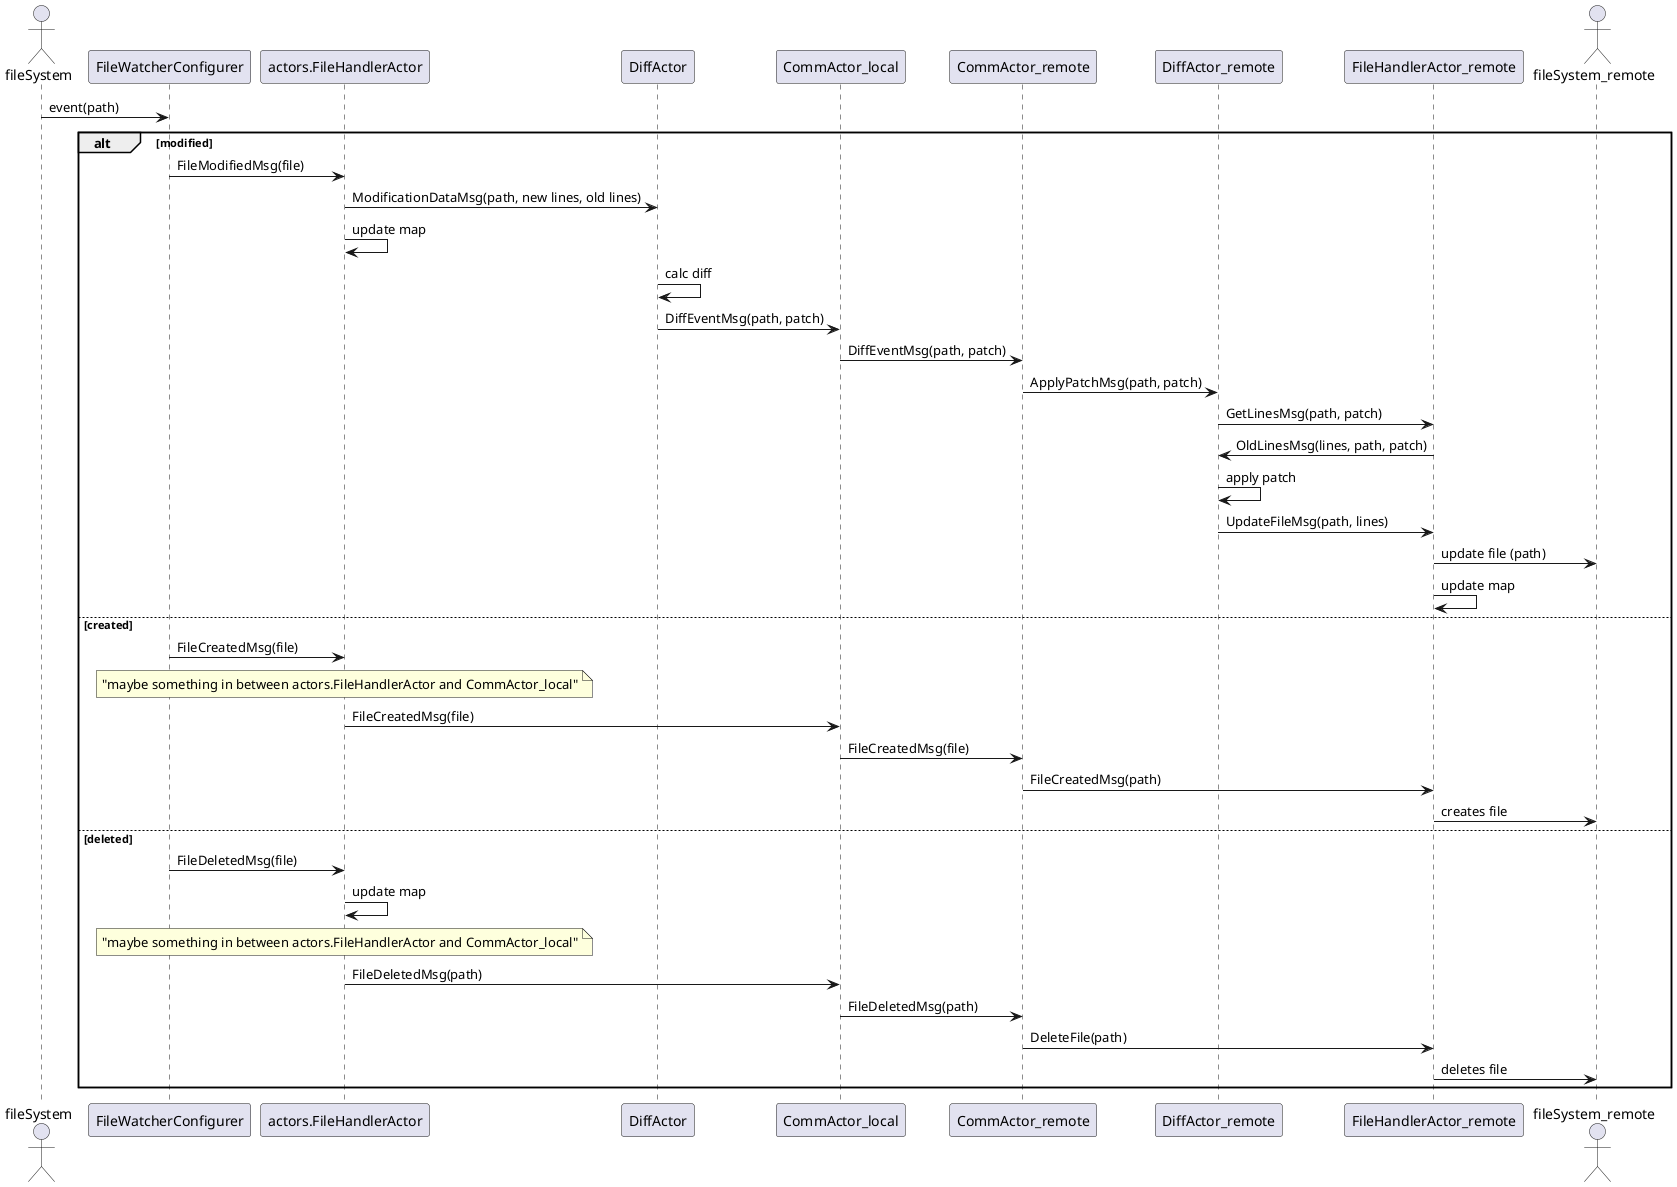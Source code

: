 @startuml
	
	actor fileSystem
	participant FileWatcherConfigurer
	participant actors.FileHandlerActor
	participant DiffActor
	participant CommActor_local
	participant CommActor_remote
	participant DiffActor_remote
	participant FileHandlerActor_remote
	actor fileSystem_remote

	fileSystem -> FileWatcherConfigurer : event(path)
	
	alt modified
		
		FileWatcherConfigurer -> actors.FileHandlerActor : FileModifiedMsg(file)
		actors.FileHandlerActor -> DiffActor : ModificationDataMsg(path, new lines, old lines)
		actors.FileHandlerActor -> actors.FileHandlerActor : update map
		DiffActor -> DiffActor : calc diff
		DiffActor -> CommActor_local : DiffEventMsg(path, patch)
		CommActor_local -> CommActor_remote : DiffEventMsg(path, patch)
		CommActor_remote -> DiffActor_remote : ApplyPatchMsg(path, patch)
		DiffActor_remote -> FileHandlerActor_remote : GetLinesMsg(path, patch)
		FileHandlerActor_remote -> DiffActor_remote : OldLinesMsg(lines, path, patch)
		DiffActor_remote -> DiffActor_remote : apply patch
		DiffActor_remote -> FileHandlerActor_remote : UpdateFileMsg(path, lines)
		FileHandlerActor_remote -> fileSystem_remote : update file (path)
		FileHandlerActor_remote -> FileHandlerActor_remote : update map

	else created

		FileWatcherConfigurer -> actors.FileHandlerActor : FileCreatedMsg(file)
		note over actors.FileHandlerActor
			"maybe something in between actors.FileHandlerActor and CommActor_local"
		endnote
		actors.FileHandlerActor -> CommActor_local : FileCreatedMsg(file)
		CommActor_local -> CommActor_remote : FileCreatedMsg(file)
		CommActor_remote -> FileHandlerActor_remote : FileCreatedMsg(path)
		FileHandlerActor_remote -> fileSystem_remote : creates file

	else deleted

		FileWatcherConfigurer -> actors.FileHandlerActor : FileDeletedMsg(file)
		actors.FileHandlerActor -> actors.FileHandlerActor : update map
		note over actors.FileHandlerActor
			"maybe something in between actors.FileHandlerActor and CommActor_local"
		endnote
		actors.FileHandlerActor -> CommActor_local : FileDeletedMsg(path)
		CommActor_local -> CommActor_remote : FileDeletedMsg(path)
		CommActor_remote -> FileHandlerActor_remote : DeleteFile(path)
		FileHandlerActor_remote -> fileSystem_remote : deletes file

	end

@enduml